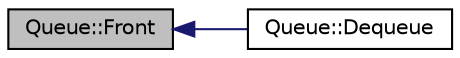 digraph G
{
  edge [fontname="Helvetica",fontsize="10",labelfontname="Helvetica",labelfontsize="10"];
  node [fontname="Helvetica",fontsize="10",shape=record];
  rankdir="LR";
  Node1 [label="Queue::Front",height=0.2,width=0.4,color="black", fillcolor="grey75", style="filled" fontcolor="black"];
  Node1 -> Node2 [dir="back",color="midnightblue",fontsize="10",style="solid",fontname="Helvetica"];
  Node2 [label="Queue::Dequeue",height=0.2,width=0.4,color="black", fillcolor="white", style="filled",URL="$class_queue.html#ad3ac7cd67667347884d7d71906c3cf7e",tooltip="Remove element from the beginning of the queue and return it."];
}
